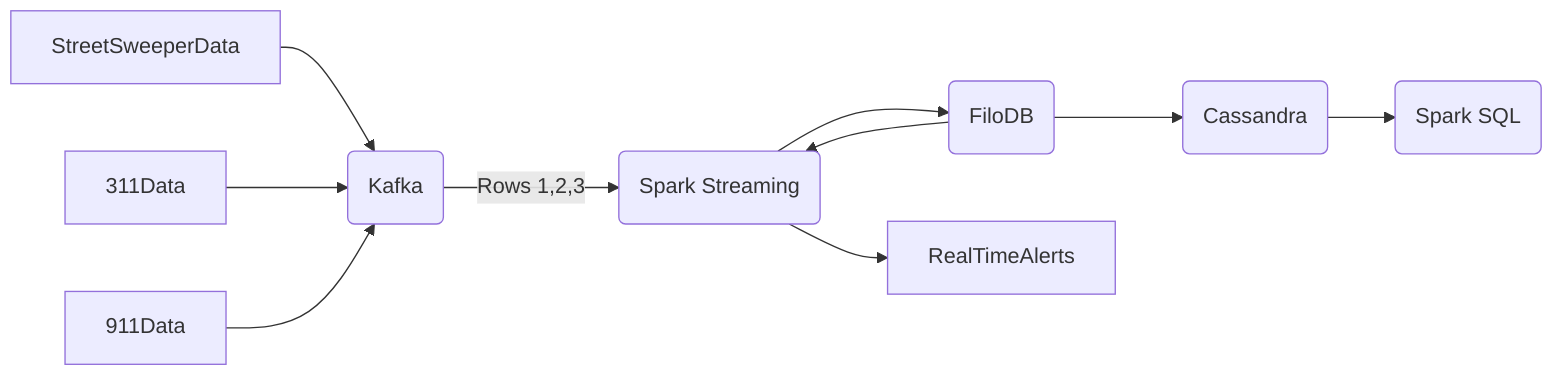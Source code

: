 graph LR;
K(Kafka);
C(Cassandra);
SS(Spark Streaming);
F(FiloDB);
StreetSweeperData --> K;
311Data --> K;
911Data --> K;
K-- Rows 1,2,3 -->SS;
SS --> F;
F --> C;
C -->S(Spark SQL);
F --> SS;
SS --> RTA[RealTimeAlerts];